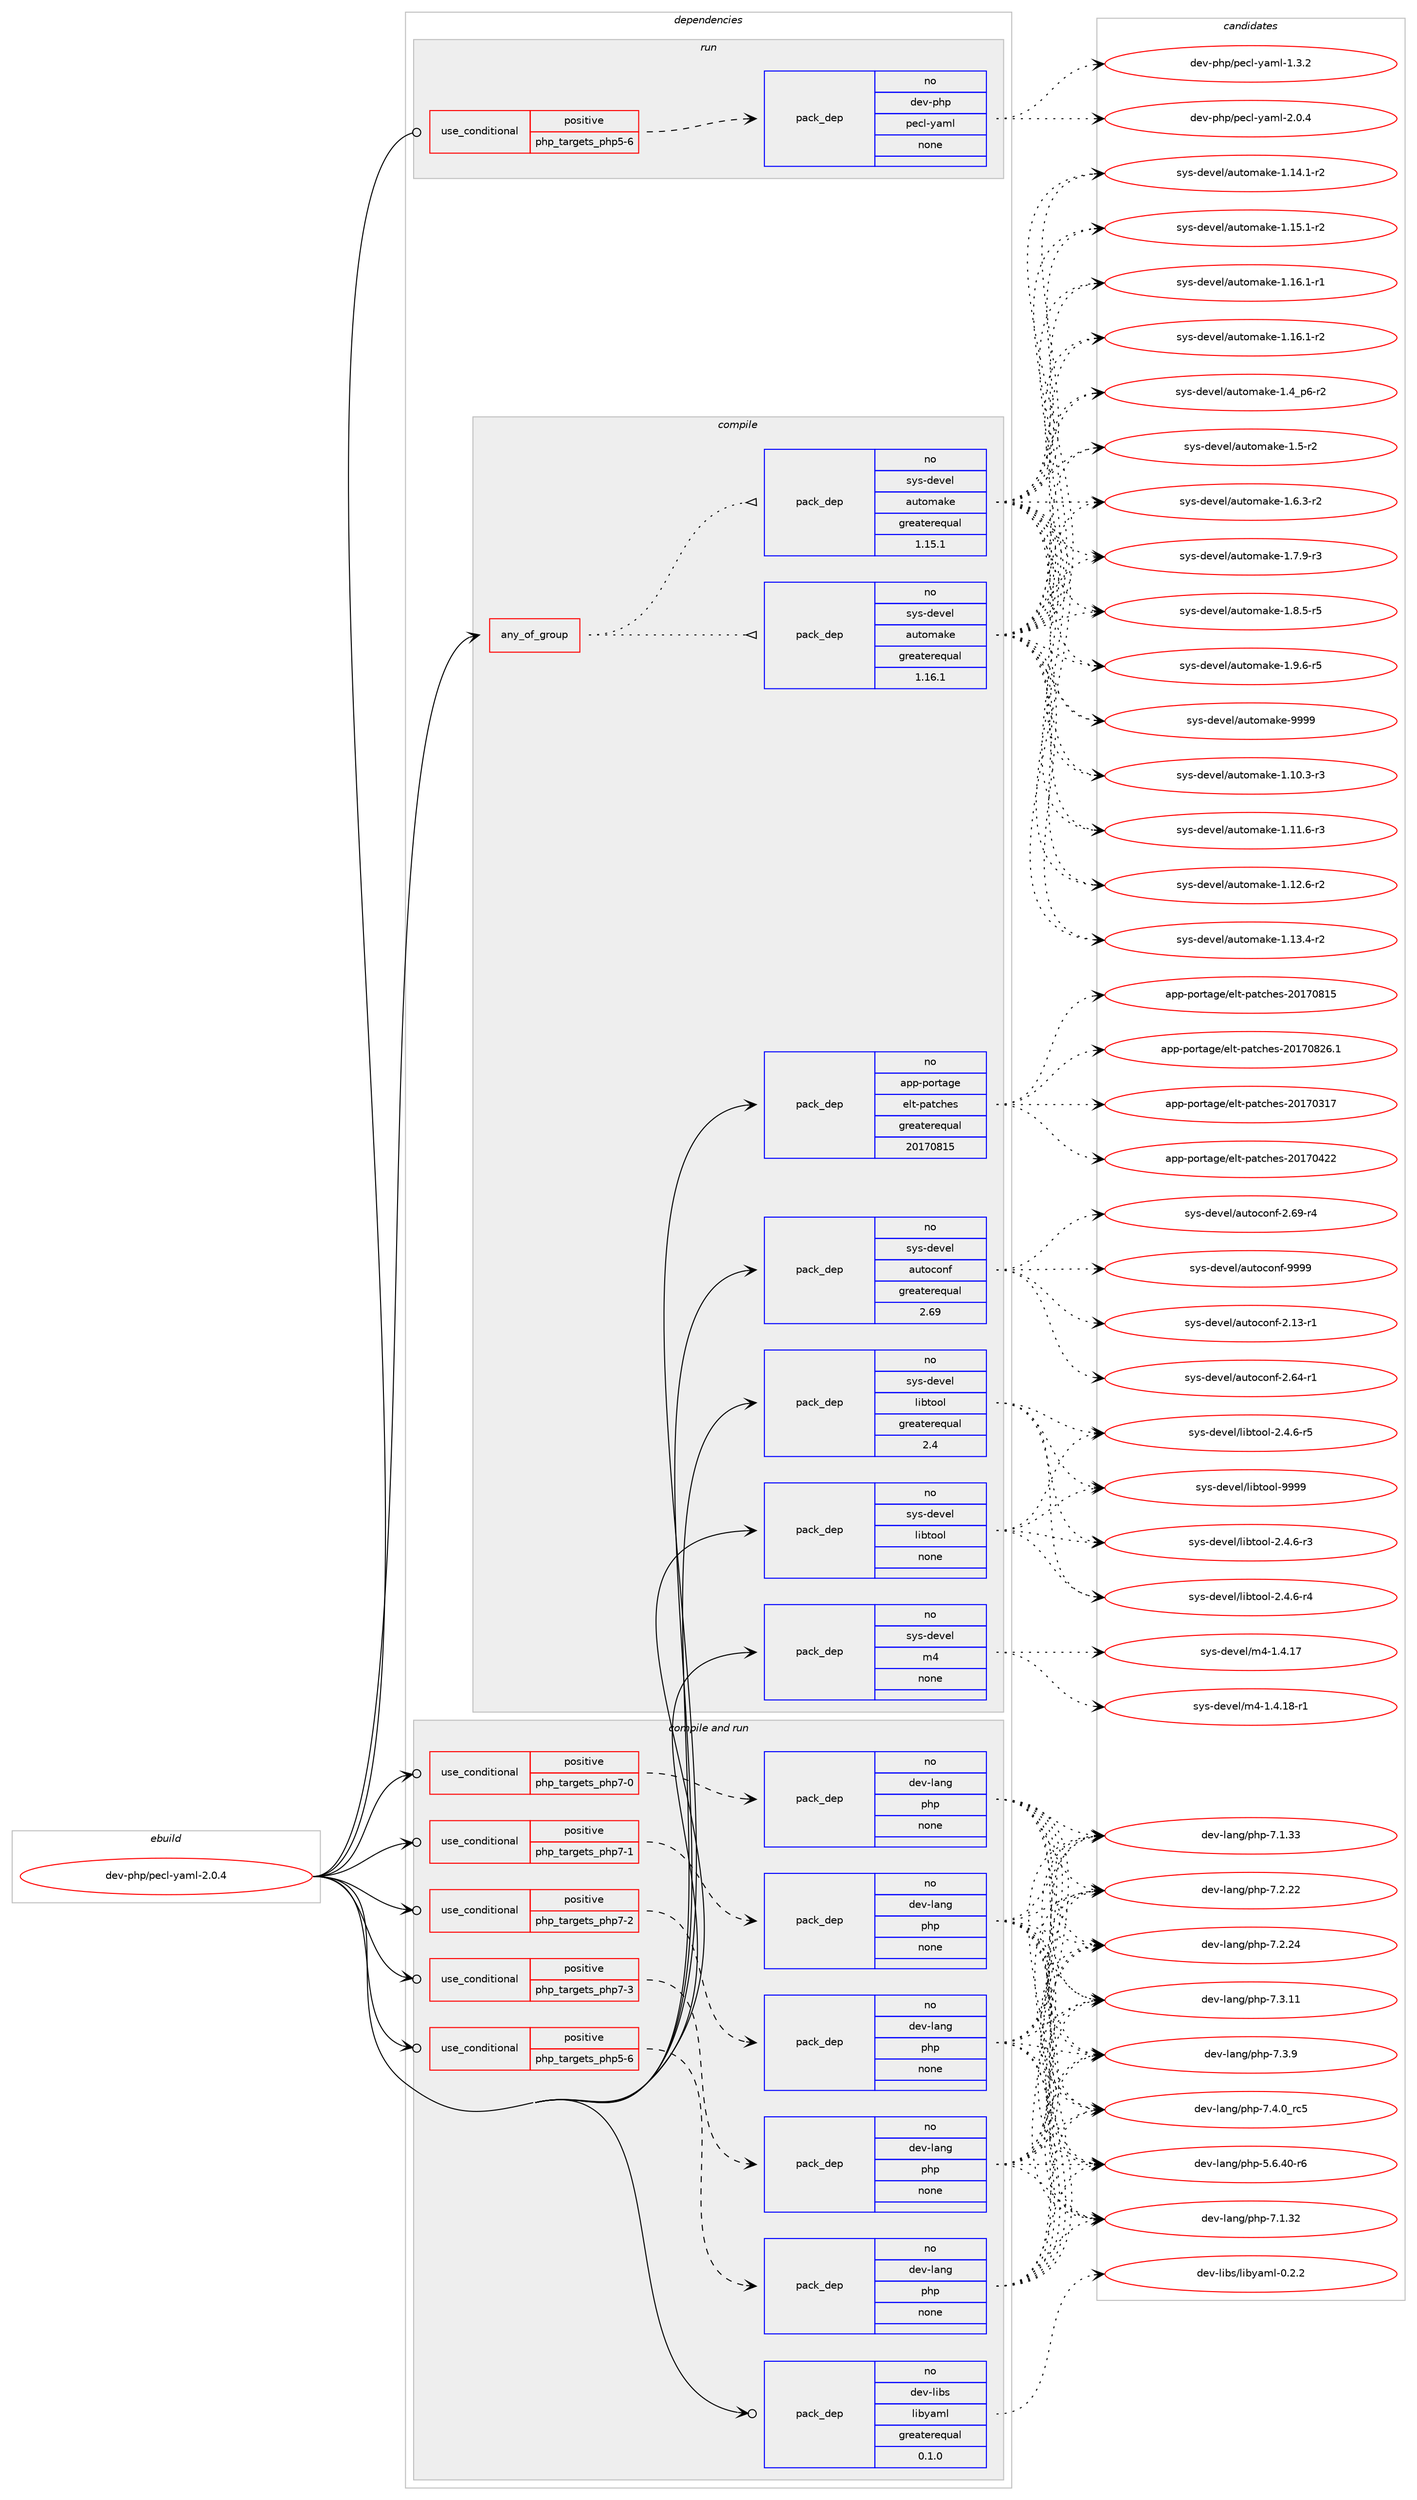 digraph prolog {

# *************
# Graph options
# *************

newrank=true;
concentrate=true;
compound=true;
graph [rankdir=LR,fontname=Helvetica,fontsize=10,ranksep=1.5];#, ranksep=2.5, nodesep=0.2];
edge  [arrowhead=vee];
node  [fontname=Helvetica,fontsize=10];

# **********
# The ebuild
# **********

subgraph cluster_leftcol {
color=gray;
rank=same;
label=<<i>ebuild</i>>;
id [label="dev-php/pecl-yaml-2.0.4", color=red, width=4, href="../dev-php/pecl-yaml-2.0.4.svg"];
}

# ****************
# The dependencies
# ****************

subgraph cluster_midcol {
color=gray;
label=<<i>dependencies</i>>;
subgraph cluster_compile {
fillcolor="#eeeeee";
style=filled;
label=<<i>compile</i>>;
subgraph any11387 {
dependency591404 [label=<<TABLE BORDER="0" CELLBORDER="1" CELLSPACING="0" CELLPADDING="4"><TR><TD CELLPADDING="10">any_of_group</TD></TR></TABLE>>, shape=none, color=red];subgraph pack444340 {
dependency591405 [label=<<TABLE BORDER="0" CELLBORDER="1" CELLSPACING="0" CELLPADDING="4" WIDTH="220"><TR><TD ROWSPAN="6" CELLPADDING="30">pack_dep</TD></TR><TR><TD WIDTH="110">no</TD></TR><TR><TD>sys-devel</TD></TR><TR><TD>automake</TD></TR><TR><TD>greaterequal</TD></TR><TR><TD>1.16.1</TD></TR></TABLE>>, shape=none, color=blue];
}
dependency591404:e -> dependency591405:w [weight=20,style="dotted",arrowhead="oinv"];
subgraph pack444341 {
dependency591406 [label=<<TABLE BORDER="0" CELLBORDER="1" CELLSPACING="0" CELLPADDING="4" WIDTH="220"><TR><TD ROWSPAN="6" CELLPADDING="30">pack_dep</TD></TR><TR><TD WIDTH="110">no</TD></TR><TR><TD>sys-devel</TD></TR><TR><TD>automake</TD></TR><TR><TD>greaterequal</TD></TR><TR><TD>1.15.1</TD></TR></TABLE>>, shape=none, color=blue];
}
dependency591404:e -> dependency591406:w [weight=20,style="dotted",arrowhead="oinv"];
}
id:e -> dependency591404:w [weight=20,style="solid",arrowhead="vee"];
subgraph pack444342 {
dependency591407 [label=<<TABLE BORDER="0" CELLBORDER="1" CELLSPACING="0" CELLPADDING="4" WIDTH="220"><TR><TD ROWSPAN="6" CELLPADDING="30">pack_dep</TD></TR><TR><TD WIDTH="110">no</TD></TR><TR><TD>app-portage</TD></TR><TR><TD>elt-patches</TD></TR><TR><TD>greaterequal</TD></TR><TR><TD>20170815</TD></TR></TABLE>>, shape=none, color=blue];
}
id:e -> dependency591407:w [weight=20,style="solid",arrowhead="vee"];
subgraph pack444343 {
dependency591408 [label=<<TABLE BORDER="0" CELLBORDER="1" CELLSPACING="0" CELLPADDING="4" WIDTH="220"><TR><TD ROWSPAN="6" CELLPADDING="30">pack_dep</TD></TR><TR><TD WIDTH="110">no</TD></TR><TR><TD>sys-devel</TD></TR><TR><TD>autoconf</TD></TR><TR><TD>greaterequal</TD></TR><TR><TD>2.69</TD></TR></TABLE>>, shape=none, color=blue];
}
id:e -> dependency591408:w [weight=20,style="solid",arrowhead="vee"];
subgraph pack444344 {
dependency591409 [label=<<TABLE BORDER="0" CELLBORDER="1" CELLSPACING="0" CELLPADDING="4" WIDTH="220"><TR><TD ROWSPAN="6" CELLPADDING="30">pack_dep</TD></TR><TR><TD WIDTH="110">no</TD></TR><TR><TD>sys-devel</TD></TR><TR><TD>libtool</TD></TR><TR><TD>greaterequal</TD></TR><TR><TD>2.4</TD></TR></TABLE>>, shape=none, color=blue];
}
id:e -> dependency591409:w [weight=20,style="solid",arrowhead="vee"];
subgraph pack444345 {
dependency591410 [label=<<TABLE BORDER="0" CELLBORDER="1" CELLSPACING="0" CELLPADDING="4" WIDTH="220"><TR><TD ROWSPAN="6" CELLPADDING="30">pack_dep</TD></TR><TR><TD WIDTH="110">no</TD></TR><TR><TD>sys-devel</TD></TR><TR><TD>libtool</TD></TR><TR><TD>none</TD></TR><TR><TD></TD></TR></TABLE>>, shape=none, color=blue];
}
id:e -> dependency591410:w [weight=20,style="solid",arrowhead="vee"];
subgraph pack444346 {
dependency591411 [label=<<TABLE BORDER="0" CELLBORDER="1" CELLSPACING="0" CELLPADDING="4" WIDTH="220"><TR><TD ROWSPAN="6" CELLPADDING="30">pack_dep</TD></TR><TR><TD WIDTH="110">no</TD></TR><TR><TD>sys-devel</TD></TR><TR><TD>m4</TD></TR><TR><TD>none</TD></TR><TR><TD></TD></TR></TABLE>>, shape=none, color=blue];
}
id:e -> dependency591411:w [weight=20,style="solid",arrowhead="vee"];
}
subgraph cluster_compileandrun {
fillcolor="#eeeeee";
style=filled;
label=<<i>compile and run</i>>;
subgraph cond135312 {
dependency591412 [label=<<TABLE BORDER="0" CELLBORDER="1" CELLSPACING="0" CELLPADDING="4"><TR><TD ROWSPAN="3" CELLPADDING="10">use_conditional</TD></TR><TR><TD>positive</TD></TR><TR><TD>php_targets_php5-6</TD></TR></TABLE>>, shape=none, color=red];
subgraph pack444347 {
dependency591413 [label=<<TABLE BORDER="0" CELLBORDER="1" CELLSPACING="0" CELLPADDING="4" WIDTH="220"><TR><TD ROWSPAN="6" CELLPADDING="30">pack_dep</TD></TR><TR><TD WIDTH="110">no</TD></TR><TR><TD>dev-lang</TD></TR><TR><TD>php</TD></TR><TR><TD>none</TD></TR><TR><TD></TD></TR></TABLE>>, shape=none, color=blue];
}
dependency591412:e -> dependency591413:w [weight=20,style="dashed",arrowhead="vee"];
}
id:e -> dependency591412:w [weight=20,style="solid",arrowhead="odotvee"];
subgraph cond135313 {
dependency591414 [label=<<TABLE BORDER="0" CELLBORDER="1" CELLSPACING="0" CELLPADDING="4"><TR><TD ROWSPAN="3" CELLPADDING="10">use_conditional</TD></TR><TR><TD>positive</TD></TR><TR><TD>php_targets_php7-0</TD></TR></TABLE>>, shape=none, color=red];
subgraph pack444348 {
dependency591415 [label=<<TABLE BORDER="0" CELLBORDER="1" CELLSPACING="0" CELLPADDING="4" WIDTH="220"><TR><TD ROWSPAN="6" CELLPADDING="30">pack_dep</TD></TR><TR><TD WIDTH="110">no</TD></TR><TR><TD>dev-lang</TD></TR><TR><TD>php</TD></TR><TR><TD>none</TD></TR><TR><TD></TD></TR></TABLE>>, shape=none, color=blue];
}
dependency591414:e -> dependency591415:w [weight=20,style="dashed",arrowhead="vee"];
}
id:e -> dependency591414:w [weight=20,style="solid",arrowhead="odotvee"];
subgraph cond135314 {
dependency591416 [label=<<TABLE BORDER="0" CELLBORDER="1" CELLSPACING="0" CELLPADDING="4"><TR><TD ROWSPAN="3" CELLPADDING="10">use_conditional</TD></TR><TR><TD>positive</TD></TR><TR><TD>php_targets_php7-1</TD></TR></TABLE>>, shape=none, color=red];
subgraph pack444349 {
dependency591417 [label=<<TABLE BORDER="0" CELLBORDER="1" CELLSPACING="0" CELLPADDING="4" WIDTH="220"><TR><TD ROWSPAN="6" CELLPADDING="30">pack_dep</TD></TR><TR><TD WIDTH="110">no</TD></TR><TR><TD>dev-lang</TD></TR><TR><TD>php</TD></TR><TR><TD>none</TD></TR><TR><TD></TD></TR></TABLE>>, shape=none, color=blue];
}
dependency591416:e -> dependency591417:w [weight=20,style="dashed",arrowhead="vee"];
}
id:e -> dependency591416:w [weight=20,style="solid",arrowhead="odotvee"];
subgraph cond135315 {
dependency591418 [label=<<TABLE BORDER="0" CELLBORDER="1" CELLSPACING="0" CELLPADDING="4"><TR><TD ROWSPAN="3" CELLPADDING="10">use_conditional</TD></TR><TR><TD>positive</TD></TR><TR><TD>php_targets_php7-2</TD></TR></TABLE>>, shape=none, color=red];
subgraph pack444350 {
dependency591419 [label=<<TABLE BORDER="0" CELLBORDER="1" CELLSPACING="0" CELLPADDING="4" WIDTH="220"><TR><TD ROWSPAN="6" CELLPADDING="30">pack_dep</TD></TR><TR><TD WIDTH="110">no</TD></TR><TR><TD>dev-lang</TD></TR><TR><TD>php</TD></TR><TR><TD>none</TD></TR><TR><TD></TD></TR></TABLE>>, shape=none, color=blue];
}
dependency591418:e -> dependency591419:w [weight=20,style="dashed",arrowhead="vee"];
}
id:e -> dependency591418:w [weight=20,style="solid",arrowhead="odotvee"];
subgraph cond135316 {
dependency591420 [label=<<TABLE BORDER="0" CELLBORDER="1" CELLSPACING="0" CELLPADDING="4"><TR><TD ROWSPAN="3" CELLPADDING="10">use_conditional</TD></TR><TR><TD>positive</TD></TR><TR><TD>php_targets_php7-3</TD></TR></TABLE>>, shape=none, color=red];
subgraph pack444351 {
dependency591421 [label=<<TABLE BORDER="0" CELLBORDER="1" CELLSPACING="0" CELLPADDING="4" WIDTH="220"><TR><TD ROWSPAN="6" CELLPADDING="30">pack_dep</TD></TR><TR><TD WIDTH="110">no</TD></TR><TR><TD>dev-lang</TD></TR><TR><TD>php</TD></TR><TR><TD>none</TD></TR><TR><TD></TD></TR></TABLE>>, shape=none, color=blue];
}
dependency591420:e -> dependency591421:w [weight=20,style="dashed",arrowhead="vee"];
}
id:e -> dependency591420:w [weight=20,style="solid",arrowhead="odotvee"];
subgraph pack444352 {
dependency591422 [label=<<TABLE BORDER="0" CELLBORDER="1" CELLSPACING="0" CELLPADDING="4" WIDTH="220"><TR><TD ROWSPAN="6" CELLPADDING="30">pack_dep</TD></TR><TR><TD WIDTH="110">no</TD></TR><TR><TD>dev-libs</TD></TR><TR><TD>libyaml</TD></TR><TR><TD>greaterequal</TD></TR><TR><TD>0.1.0</TD></TR></TABLE>>, shape=none, color=blue];
}
id:e -> dependency591422:w [weight=20,style="solid",arrowhead="odotvee"];
}
subgraph cluster_run {
fillcolor="#eeeeee";
style=filled;
label=<<i>run</i>>;
subgraph cond135317 {
dependency591423 [label=<<TABLE BORDER="0" CELLBORDER="1" CELLSPACING="0" CELLPADDING="4"><TR><TD ROWSPAN="3" CELLPADDING="10">use_conditional</TD></TR><TR><TD>positive</TD></TR><TR><TD>php_targets_php5-6</TD></TR></TABLE>>, shape=none, color=red];
subgraph pack444353 {
dependency591424 [label=<<TABLE BORDER="0" CELLBORDER="1" CELLSPACING="0" CELLPADDING="4" WIDTH="220"><TR><TD ROWSPAN="6" CELLPADDING="30">pack_dep</TD></TR><TR><TD WIDTH="110">no</TD></TR><TR><TD>dev-php</TD></TR><TR><TD>pecl-yaml</TD></TR><TR><TD>none</TD></TR><TR><TD></TD></TR></TABLE>>, shape=none, color=blue];
}
dependency591423:e -> dependency591424:w [weight=20,style="dashed",arrowhead="vee"];
}
id:e -> dependency591423:w [weight=20,style="solid",arrowhead="odot"];
}
}

# **************
# The candidates
# **************

subgraph cluster_choices {
rank=same;
color=gray;
label=<<i>candidates</i>>;

subgraph choice444340 {
color=black;
nodesep=1;
choice11512111545100101118101108479711711611110997107101454946494846514511451 [label="sys-devel/automake-1.10.3-r3", color=red, width=4,href="../sys-devel/automake-1.10.3-r3.svg"];
choice11512111545100101118101108479711711611110997107101454946494946544511451 [label="sys-devel/automake-1.11.6-r3", color=red, width=4,href="../sys-devel/automake-1.11.6-r3.svg"];
choice11512111545100101118101108479711711611110997107101454946495046544511450 [label="sys-devel/automake-1.12.6-r2", color=red, width=4,href="../sys-devel/automake-1.12.6-r2.svg"];
choice11512111545100101118101108479711711611110997107101454946495146524511450 [label="sys-devel/automake-1.13.4-r2", color=red, width=4,href="../sys-devel/automake-1.13.4-r2.svg"];
choice11512111545100101118101108479711711611110997107101454946495246494511450 [label="sys-devel/automake-1.14.1-r2", color=red, width=4,href="../sys-devel/automake-1.14.1-r2.svg"];
choice11512111545100101118101108479711711611110997107101454946495346494511450 [label="sys-devel/automake-1.15.1-r2", color=red, width=4,href="../sys-devel/automake-1.15.1-r2.svg"];
choice11512111545100101118101108479711711611110997107101454946495446494511449 [label="sys-devel/automake-1.16.1-r1", color=red, width=4,href="../sys-devel/automake-1.16.1-r1.svg"];
choice11512111545100101118101108479711711611110997107101454946495446494511450 [label="sys-devel/automake-1.16.1-r2", color=red, width=4,href="../sys-devel/automake-1.16.1-r2.svg"];
choice115121115451001011181011084797117116111109971071014549465295112544511450 [label="sys-devel/automake-1.4_p6-r2", color=red, width=4,href="../sys-devel/automake-1.4_p6-r2.svg"];
choice11512111545100101118101108479711711611110997107101454946534511450 [label="sys-devel/automake-1.5-r2", color=red, width=4,href="../sys-devel/automake-1.5-r2.svg"];
choice115121115451001011181011084797117116111109971071014549465446514511450 [label="sys-devel/automake-1.6.3-r2", color=red, width=4,href="../sys-devel/automake-1.6.3-r2.svg"];
choice115121115451001011181011084797117116111109971071014549465546574511451 [label="sys-devel/automake-1.7.9-r3", color=red, width=4,href="../sys-devel/automake-1.7.9-r3.svg"];
choice115121115451001011181011084797117116111109971071014549465646534511453 [label="sys-devel/automake-1.8.5-r5", color=red, width=4,href="../sys-devel/automake-1.8.5-r5.svg"];
choice115121115451001011181011084797117116111109971071014549465746544511453 [label="sys-devel/automake-1.9.6-r5", color=red, width=4,href="../sys-devel/automake-1.9.6-r5.svg"];
choice115121115451001011181011084797117116111109971071014557575757 [label="sys-devel/automake-9999", color=red, width=4,href="../sys-devel/automake-9999.svg"];
dependency591405:e -> choice11512111545100101118101108479711711611110997107101454946494846514511451:w [style=dotted,weight="100"];
dependency591405:e -> choice11512111545100101118101108479711711611110997107101454946494946544511451:w [style=dotted,weight="100"];
dependency591405:e -> choice11512111545100101118101108479711711611110997107101454946495046544511450:w [style=dotted,weight="100"];
dependency591405:e -> choice11512111545100101118101108479711711611110997107101454946495146524511450:w [style=dotted,weight="100"];
dependency591405:e -> choice11512111545100101118101108479711711611110997107101454946495246494511450:w [style=dotted,weight="100"];
dependency591405:e -> choice11512111545100101118101108479711711611110997107101454946495346494511450:w [style=dotted,weight="100"];
dependency591405:e -> choice11512111545100101118101108479711711611110997107101454946495446494511449:w [style=dotted,weight="100"];
dependency591405:e -> choice11512111545100101118101108479711711611110997107101454946495446494511450:w [style=dotted,weight="100"];
dependency591405:e -> choice115121115451001011181011084797117116111109971071014549465295112544511450:w [style=dotted,weight="100"];
dependency591405:e -> choice11512111545100101118101108479711711611110997107101454946534511450:w [style=dotted,weight="100"];
dependency591405:e -> choice115121115451001011181011084797117116111109971071014549465446514511450:w [style=dotted,weight="100"];
dependency591405:e -> choice115121115451001011181011084797117116111109971071014549465546574511451:w [style=dotted,weight="100"];
dependency591405:e -> choice115121115451001011181011084797117116111109971071014549465646534511453:w [style=dotted,weight="100"];
dependency591405:e -> choice115121115451001011181011084797117116111109971071014549465746544511453:w [style=dotted,weight="100"];
dependency591405:e -> choice115121115451001011181011084797117116111109971071014557575757:w [style=dotted,weight="100"];
}
subgraph choice444341 {
color=black;
nodesep=1;
choice11512111545100101118101108479711711611110997107101454946494846514511451 [label="sys-devel/automake-1.10.3-r3", color=red, width=4,href="../sys-devel/automake-1.10.3-r3.svg"];
choice11512111545100101118101108479711711611110997107101454946494946544511451 [label="sys-devel/automake-1.11.6-r3", color=red, width=4,href="../sys-devel/automake-1.11.6-r3.svg"];
choice11512111545100101118101108479711711611110997107101454946495046544511450 [label="sys-devel/automake-1.12.6-r2", color=red, width=4,href="../sys-devel/automake-1.12.6-r2.svg"];
choice11512111545100101118101108479711711611110997107101454946495146524511450 [label="sys-devel/automake-1.13.4-r2", color=red, width=4,href="../sys-devel/automake-1.13.4-r2.svg"];
choice11512111545100101118101108479711711611110997107101454946495246494511450 [label="sys-devel/automake-1.14.1-r2", color=red, width=4,href="../sys-devel/automake-1.14.1-r2.svg"];
choice11512111545100101118101108479711711611110997107101454946495346494511450 [label="sys-devel/automake-1.15.1-r2", color=red, width=4,href="../sys-devel/automake-1.15.1-r2.svg"];
choice11512111545100101118101108479711711611110997107101454946495446494511449 [label="sys-devel/automake-1.16.1-r1", color=red, width=4,href="../sys-devel/automake-1.16.1-r1.svg"];
choice11512111545100101118101108479711711611110997107101454946495446494511450 [label="sys-devel/automake-1.16.1-r2", color=red, width=4,href="../sys-devel/automake-1.16.1-r2.svg"];
choice115121115451001011181011084797117116111109971071014549465295112544511450 [label="sys-devel/automake-1.4_p6-r2", color=red, width=4,href="../sys-devel/automake-1.4_p6-r2.svg"];
choice11512111545100101118101108479711711611110997107101454946534511450 [label="sys-devel/automake-1.5-r2", color=red, width=4,href="../sys-devel/automake-1.5-r2.svg"];
choice115121115451001011181011084797117116111109971071014549465446514511450 [label="sys-devel/automake-1.6.3-r2", color=red, width=4,href="../sys-devel/automake-1.6.3-r2.svg"];
choice115121115451001011181011084797117116111109971071014549465546574511451 [label="sys-devel/automake-1.7.9-r3", color=red, width=4,href="../sys-devel/automake-1.7.9-r3.svg"];
choice115121115451001011181011084797117116111109971071014549465646534511453 [label="sys-devel/automake-1.8.5-r5", color=red, width=4,href="../sys-devel/automake-1.8.5-r5.svg"];
choice115121115451001011181011084797117116111109971071014549465746544511453 [label="sys-devel/automake-1.9.6-r5", color=red, width=4,href="../sys-devel/automake-1.9.6-r5.svg"];
choice115121115451001011181011084797117116111109971071014557575757 [label="sys-devel/automake-9999", color=red, width=4,href="../sys-devel/automake-9999.svg"];
dependency591406:e -> choice11512111545100101118101108479711711611110997107101454946494846514511451:w [style=dotted,weight="100"];
dependency591406:e -> choice11512111545100101118101108479711711611110997107101454946494946544511451:w [style=dotted,weight="100"];
dependency591406:e -> choice11512111545100101118101108479711711611110997107101454946495046544511450:w [style=dotted,weight="100"];
dependency591406:e -> choice11512111545100101118101108479711711611110997107101454946495146524511450:w [style=dotted,weight="100"];
dependency591406:e -> choice11512111545100101118101108479711711611110997107101454946495246494511450:w [style=dotted,weight="100"];
dependency591406:e -> choice11512111545100101118101108479711711611110997107101454946495346494511450:w [style=dotted,weight="100"];
dependency591406:e -> choice11512111545100101118101108479711711611110997107101454946495446494511449:w [style=dotted,weight="100"];
dependency591406:e -> choice11512111545100101118101108479711711611110997107101454946495446494511450:w [style=dotted,weight="100"];
dependency591406:e -> choice115121115451001011181011084797117116111109971071014549465295112544511450:w [style=dotted,weight="100"];
dependency591406:e -> choice11512111545100101118101108479711711611110997107101454946534511450:w [style=dotted,weight="100"];
dependency591406:e -> choice115121115451001011181011084797117116111109971071014549465446514511450:w [style=dotted,weight="100"];
dependency591406:e -> choice115121115451001011181011084797117116111109971071014549465546574511451:w [style=dotted,weight="100"];
dependency591406:e -> choice115121115451001011181011084797117116111109971071014549465646534511453:w [style=dotted,weight="100"];
dependency591406:e -> choice115121115451001011181011084797117116111109971071014549465746544511453:w [style=dotted,weight="100"];
dependency591406:e -> choice115121115451001011181011084797117116111109971071014557575757:w [style=dotted,weight="100"];
}
subgraph choice444342 {
color=black;
nodesep=1;
choice97112112451121111141169710310147101108116451129711699104101115455048495548514955 [label="app-portage/elt-patches-20170317", color=red, width=4,href="../app-portage/elt-patches-20170317.svg"];
choice97112112451121111141169710310147101108116451129711699104101115455048495548525050 [label="app-portage/elt-patches-20170422", color=red, width=4,href="../app-portage/elt-patches-20170422.svg"];
choice97112112451121111141169710310147101108116451129711699104101115455048495548564953 [label="app-portage/elt-patches-20170815", color=red, width=4,href="../app-portage/elt-patches-20170815.svg"];
choice971121124511211111411697103101471011081164511297116991041011154550484955485650544649 [label="app-portage/elt-patches-20170826.1", color=red, width=4,href="../app-portage/elt-patches-20170826.1.svg"];
dependency591407:e -> choice97112112451121111141169710310147101108116451129711699104101115455048495548514955:w [style=dotted,weight="100"];
dependency591407:e -> choice97112112451121111141169710310147101108116451129711699104101115455048495548525050:w [style=dotted,weight="100"];
dependency591407:e -> choice97112112451121111141169710310147101108116451129711699104101115455048495548564953:w [style=dotted,weight="100"];
dependency591407:e -> choice971121124511211111411697103101471011081164511297116991041011154550484955485650544649:w [style=dotted,weight="100"];
}
subgraph choice444343 {
color=black;
nodesep=1;
choice1151211154510010111810110847971171161119911111010245504649514511449 [label="sys-devel/autoconf-2.13-r1", color=red, width=4,href="../sys-devel/autoconf-2.13-r1.svg"];
choice1151211154510010111810110847971171161119911111010245504654524511449 [label="sys-devel/autoconf-2.64-r1", color=red, width=4,href="../sys-devel/autoconf-2.64-r1.svg"];
choice1151211154510010111810110847971171161119911111010245504654574511452 [label="sys-devel/autoconf-2.69-r4", color=red, width=4,href="../sys-devel/autoconf-2.69-r4.svg"];
choice115121115451001011181011084797117116111991111101024557575757 [label="sys-devel/autoconf-9999", color=red, width=4,href="../sys-devel/autoconf-9999.svg"];
dependency591408:e -> choice1151211154510010111810110847971171161119911111010245504649514511449:w [style=dotted,weight="100"];
dependency591408:e -> choice1151211154510010111810110847971171161119911111010245504654524511449:w [style=dotted,weight="100"];
dependency591408:e -> choice1151211154510010111810110847971171161119911111010245504654574511452:w [style=dotted,weight="100"];
dependency591408:e -> choice115121115451001011181011084797117116111991111101024557575757:w [style=dotted,weight="100"];
}
subgraph choice444344 {
color=black;
nodesep=1;
choice1151211154510010111810110847108105981161111111084550465246544511451 [label="sys-devel/libtool-2.4.6-r3", color=red, width=4,href="../sys-devel/libtool-2.4.6-r3.svg"];
choice1151211154510010111810110847108105981161111111084550465246544511452 [label="sys-devel/libtool-2.4.6-r4", color=red, width=4,href="../sys-devel/libtool-2.4.6-r4.svg"];
choice1151211154510010111810110847108105981161111111084550465246544511453 [label="sys-devel/libtool-2.4.6-r5", color=red, width=4,href="../sys-devel/libtool-2.4.6-r5.svg"];
choice1151211154510010111810110847108105981161111111084557575757 [label="sys-devel/libtool-9999", color=red, width=4,href="../sys-devel/libtool-9999.svg"];
dependency591409:e -> choice1151211154510010111810110847108105981161111111084550465246544511451:w [style=dotted,weight="100"];
dependency591409:e -> choice1151211154510010111810110847108105981161111111084550465246544511452:w [style=dotted,weight="100"];
dependency591409:e -> choice1151211154510010111810110847108105981161111111084550465246544511453:w [style=dotted,weight="100"];
dependency591409:e -> choice1151211154510010111810110847108105981161111111084557575757:w [style=dotted,weight="100"];
}
subgraph choice444345 {
color=black;
nodesep=1;
choice1151211154510010111810110847108105981161111111084550465246544511451 [label="sys-devel/libtool-2.4.6-r3", color=red, width=4,href="../sys-devel/libtool-2.4.6-r3.svg"];
choice1151211154510010111810110847108105981161111111084550465246544511452 [label="sys-devel/libtool-2.4.6-r4", color=red, width=4,href="../sys-devel/libtool-2.4.6-r4.svg"];
choice1151211154510010111810110847108105981161111111084550465246544511453 [label="sys-devel/libtool-2.4.6-r5", color=red, width=4,href="../sys-devel/libtool-2.4.6-r5.svg"];
choice1151211154510010111810110847108105981161111111084557575757 [label="sys-devel/libtool-9999", color=red, width=4,href="../sys-devel/libtool-9999.svg"];
dependency591410:e -> choice1151211154510010111810110847108105981161111111084550465246544511451:w [style=dotted,weight="100"];
dependency591410:e -> choice1151211154510010111810110847108105981161111111084550465246544511452:w [style=dotted,weight="100"];
dependency591410:e -> choice1151211154510010111810110847108105981161111111084550465246544511453:w [style=dotted,weight="100"];
dependency591410:e -> choice1151211154510010111810110847108105981161111111084557575757:w [style=dotted,weight="100"];
}
subgraph choice444346 {
color=black;
nodesep=1;
choice11512111545100101118101108471095245494652464955 [label="sys-devel/m4-1.4.17", color=red, width=4,href="../sys-devel/m4-1.4.17.svg"];
choice115121115451001011181011084710952454946524649564511449 [label="sys-devel/m4-1.4.18-r1", color=red, width=4,href="../sys-devel/m4-1.4.18-r1.svg"];
dependency591411:e -> choice11512111545100101118101108471095245494652464955:w [style=dotted,weight="100"];
dependency591411:e -> choice115121115451001011181011084710952454946524649564511449:w [style=dotted,weight="100"];
}
subgraph choice444347 {
color=black;
nodesep=1;
choice100101118451089711010347112104112455346544652484511454 [label="dev-lang/php-5.6.40-r6", color=red, width=4,href="../dev-lang/php-5.6.40-r6.svg"];
choice10010111845108971101034711210411245554649465150 [label="dev-lang/php-7.1.32", color=red, width=4,href="../dev-lang/php-7.1.32.svg"];
choice10010111845108971101034711210411245554649465151 [label="dev-lang/php-7.1.33", color=red, width=4,href="../dev-lang/php-7.1.33.svg"];
choice10010111845108971101034711210411245554650465050 [label="dev-lang/php-7.2.22", color=red, width=4,href="../dev-lang/php-7.2.22.svg"];
choice10010111845108971101034711210411245554650465052 [label="dev-lang/php-7.2.24", color=red, width=4,href="../dev-lang/php-7.2.24.svg"];
choice10010111845108971101034711210411245554651464949 [label="dev-lang/php-7.3.11", color=red, width=4,href="../dev-lang/php-7.3.11.svg"];
choice100101118451089711010347112104112455546514657 [label="dev-lang/php-7.3.9", color=red, width=4,href="../dev-lang/php-7.3.9.svg"];
choice100101118451089711010347112104112455546524648951149953 [label="dev-lang/php-7.4.0_rc5", color=red, width=4,href="../dev-lang/php-7.4.0_rc5.svg"];
dependency591413:e -> choice100101118451089711010347112104112455346544652484511454:w [style=dotted,weight="100"];
dependency591413:e -> choice10010111845108971101034711210411245554649465150:w [style=dotted,weight="100"];
dependency591413:e -> choice10010111845108971101034711210411245554649465151:w [style=dotted,weight="100"];
dependency591413:e -> choice10010111845108971101034711210411245554650465050:w [style=dotted,weight="100"];
dependency591413:e -> choice10010111845108971101034711210411245554650465052:w [style=dotted,weight="100"];
dependency591413:e -> choice10010111845108971101034711210411245554651464949:w [style=dotted,weight="100"];
dependency591413:e -> choice100101118451089711010347112104112455546514657:w [style=dotted,weight="100"];
dependency591413:e -> choice100101118451089711010347112104112455546524648951149953:w [style=dotted,weight="100"];
}
subgraph choice444348 {
color=black;
nodesep=1;
choice100101118451089711010347112104112455346544652484511454 [label="dev-lang/php-5.6.40-r6", color=red, width=4,href="../dev-lang/php-5.6.40-r6.svg"];
choice10010111845108971101034711210411245554649465150 [label="dev-lang/php-7.1.32", color=red, width=4,href="../dev-lang/php-7.1.32.svg"];
choice10010111845108971101034711210411245554649465151 [label="dev-lang/php-7.1.33", color=red, width=4,href="../dev-lang/php-7.1.33.svg"];
choice10010111845108971101034711210411245554650465050 [label="dev-lang/php-7.2.22", color=red, width=4,href="../dev-lang/php-7.2.22.svg"];
choice10010111845108971101034711210411245554650465052 [label="dev-lang/php-7.2.24", color=red, width=4,href="../dev-lang/php-7.2.24.svg"];
choice10010111845108971101034711210411245554651464949 [label="dev-lang/php-7.3.11", color=red, width=4,href="../dev-lang/php-7.3.11.svg"];
choice100101118451089711010347112104112455546514657 [label="dev-lang/php-7.3.9", color=red, width=4,href="../dev-lang/php-7.3.9.svg"];
choice100101118451089711010347112104112455546524648951149953 [label="dev-lang/php-7.4.0_rc5", color=red, width=4,href="../dev-lang/php-7.4.0_rc5.svg"];
dependency591415:e -> choice100101118451089711010347112104112455346544652484511454:w [style=dotted,weight="100"];
dependency591415:e -> choice10010111845108971101034711210411245554649465150:w [style=dotted,weight="100"];
dependency591415:e -> choice10010111845108971101034711210411245554649465151:w [style=dotted,weight="100"];
dependency591415:e -> choice10010111845108971101034711210411245554650465050:w [style=dotted,weight="100"];
dependency591415:e -> choice10010111845108971101034711210411245554650465052:w [style=dotted,weight="100"];
dependency591415:e -> choice10010111845108971101034711210411245554651464949:w [style=dotted,weight="100"];
dependency591415:e -> choice100101118451089711010347112104112455546514657:w [style=dotted,weight="100"];
dependency591415:e -> choice100101118451089711010347112104112455546524648951149953:w [style=dotted,weight="100"];
}
subgraph choice444349 {
color=black;
nodesep=1;
choice100101118451089711010347112104112455346544652484511454 [label="dev-lang/php-5.6.40-r6", color=red, width=4,href="../dev-lang/php-5.6.40-r6.svg"];
choice10010111845108971101034711210411245554649465150 [label="dev-lang/php-7.1.32", color=red, width=4,href="../dev-lang/php-7.1.32.svg"];
choice10010111845108971101034711210411245554649465151 [label="dev-lang/php-7.1.33", color=red, width=4,href="../dev-lang/php-7.1.33.svg"];
choice10010111845108971101034711210411245554650465050 [label="dev-lang/php-7.2.22", color=red, width=4,href="../dev-lang/php-7.2.22.svg"];
choice10010111845108971101034711210411245554650465052 [label="dev-lang/php-7.2.24", color=red, width=4,href="../dev-lang/php-7.2.24.svg"];
choice10010111845108971101034711210411245554651464949 [label="dev-lang/php-7.3.11", color=red, width=4,href="../dev-lang/php-7.3.11.svg"];
choice100101118451089711010347112104112455546514657 [label="dev-lang/php-7.3.9", color=red, width=4,href="../dev-lang/php-7.3.9.svg"];
choice100101118451089711010347112104112455546524648951149953 [label="dev-lang/php-7.4.0_rc5", color=red, width=4,href="../dev-lang/php-7.4.0_rc5.svg"];
dependency591417:e -> choice100101118451089711010347112104112455346544652484511454:w [style=dotted,weight="100"];
dependency591417:e -> choice10010111845108971101034711210411245554649465150:w [style=dotted,weight="100"];
dependency591417:e -> choice10010111845108971101034711210411245554649465151:w [style=dotted,weight="100"];
dependency591417:e -> choice10010111845108971101034711210411245554650465050:w [style=dotted,weight="100"];
dependency591417:e -> choice10010111845108971101034711210411245554650465052:w [style=dotted,weight="100"];
dependency591417:e -> choice10010111845108971101034711210411245554651464949:w [style=dotted,weight="100"];
dependency591417:e -> choice100101118451089711010347112104112455546514657:w [style=dotted,weight="100"];
dependency591417:e -> choice100101118451089711010347112104112455546524648951149953:w [style=dotted,weight="100"];
}
subgraph choice444350 {
color=black;
nodesep=1;
choice100101118451089711010347112104112455346544652484511454 [label="dev-lang/php-5.6.40-r6", color=red, width=4,href="../dev-lang/php-5.6.40-r6.svg"];
choice10010111845108971101034711210411245554649465150 [label="dev-lang/php-7.1.32", color=red, width=4,href="../dev-lang/php-7.1.32.svg"];
choice10010111845108971101034711210411245554649465151 [label="dev-lang/php-7.1.33", color=red, width=4,href="../dev-lang/php-7.1.33.svg"];
choice10010111845108971101034711210411245554650465050 [label="dev-lang/php-7.2.22", color=red, width=4,href="../dev-lang/php-7.2.22.svg"];
choice10010111845108971101034711210411245554650465052 [label="dev-lang/php-7.2.24", color=red, width=4,href="../dev-lang/php-7.2.24.svg"];
choice10010111845108971101034711210411245554651464949 [label="dev-lang/php-7.3.11", color=red, width=4,href="../dev-lang/php-7.3.11.svg"];
choice100101118451089711010347112104112455546514657 [label="dev-lang/php-7.3.9", color=red, width=4,href="../dev-lang/php-7.3.9.svg"];
choice100101118451089711010347112104112455546524648951149953 [label="dev-lang/php-7.4.0_rc5", color=red, width=4,href="../dev-lang/php-7.4.0_rc5.svg"];
dependency591419:e -> choice100101118451089711010347112104112455346544652484511454:w [style=dotted,weight="100"];
dependency591419:e -> choice10010111845108971101034711210411245554649465150:w [style=dotted,weight="100"];
dependency591419:e -> choice10010111845108971101034711210411245554649465151:w [style=dotted,weight="100"];
dependency591419:e -> choice10010111845108971101034711210411245554650465050:w [style=dotted,weight="100"];
dependency591419:e -> choice10010111845108971101034711210411245554650465052:w [style=dotted,weight="100"];
dependency591419:e -> choice10010111845108971101034711210411245554651464949:w [style=dotted,weight="100"];
dependency591419:e -> choice100101118451089711010347112104112455546514657:w [style=dotted,weight="100"];
dependency591419:e -> choice100101118451089711010347112104112455546524648951149953:w [style=dotted,weight="100"];
}
subgraph choice444351 {
color=black;
nodesep=1;
choice100101118451089711010347112104112455346544652484511454 [label="dev-lang/php-5.6.40-r6", color=red, width=4,href="../dev-lang/php-5.6.40-r6.svg"];
choice10010111845108971101034711210411245554649465150 [label="dev-lang/php-7.1.32", color=red, width=4,href="../dev-lang/php-7.1.32.svg"];
choice10010111845108971101034711210411245554649465151 [label="dev-lang/php-7.1.33", color=red, width=4,href="../dev-lang/php-7.1.33.svg"];
choice10010111845108971101034711210411245554650465050 [label="dev-lang/php-7.2.22", color=red, width=4,href="../dev-lang/php-7.2.22.svg"];
choice10010111845108971101034711210411245554650465052 [label="dev-lang/php-7.2.24", color=red, width=4,href="../dev-lang/php-7.2.24.svg"];
choice10010111845108971101034711210411245554651464949 [label="dev-lang/php-7.3.11", color=red, width=4,href="../dev-lang/php-7.3.11.svg"];
choice100101118451089711010347112104112455546514657 [label="dev-lang/php-7.3.9", color=red, width=4,href="../dev-lang/php-7.3.9.svg"];
choice100101118451089711010347112104112455546524648951149953 [label="dev-lang/php-7.4.0_rc5", color=red, width=4,href="../dev-lang/php-7.4.0_rc5.svg"];
dependency591421:e -> choice100101118451089711010347112104112455346544652484511454:w [style=dotted,weight="100"];
dependency591421:e -> choice10010111845108971101034711210411245554649465150:w [style=dotted,weight="100"];
dependency591421:e -> choice10010111845108971101034711210411245554649465151:w [style=dotted,weight="100"];
dependency591421:e -> choice10010111845108971101034711210411245554650465050:w [style=dotted,weight="100"];
dependency591421:e -> choice10010111845108971101034711210411245554650465052:w [style=dotted,weight="100"];
dependency591421:e -> choice10010111845108971101034711210411245554651464949:w [style=dotted,weight="100"];
dependency591421:e -> choice100101118451089711010347112104112455546514657:w [style=dotted,weight="100"];
dependency591421:e -> choice100101118451089711010347112104112455546524648951149953:w [style=dotted,weight="100"];
}
subgraph choice444352 {
color=black;
nodesep=1;
choice1001011184510810598115471081059812197109108454846504650 [label="dev-libs/libyaml-0.2.2", color=red, width=4,href="../dev-libs/libyaml-0.2.2.svg"];
dependency591422:e -> choice1001011184510810598115471081059812197109108454846504650:w [style=dotted,weight="100"];
}
subgraph choice444353 {
color=black;
nodesep=1;
choice1001011184511210411247112101991084512197109108454946514650 [label="dev-php/pecl-yaml-1.3.2", color=red, width=4,href="../dev-php/pecl-yaml-1.3.2.svg"];
choice1001011184511210411247112101991084512197109108455046484652 [label="dev-php/pecl-yaml-2.0.4", color=red, width=4,href="../dev-php/pecl-yaml-2.0.4.svg"];
dependency591424:e -> choice1001011184511210411247112101991084512197109108454946514650:w [style=dotted,weight="100"];
dependency591424:e -> choice1001011184511210411247112101991084512197109108455046484652:w [style=dotted,weight="100"];
}
}

}
